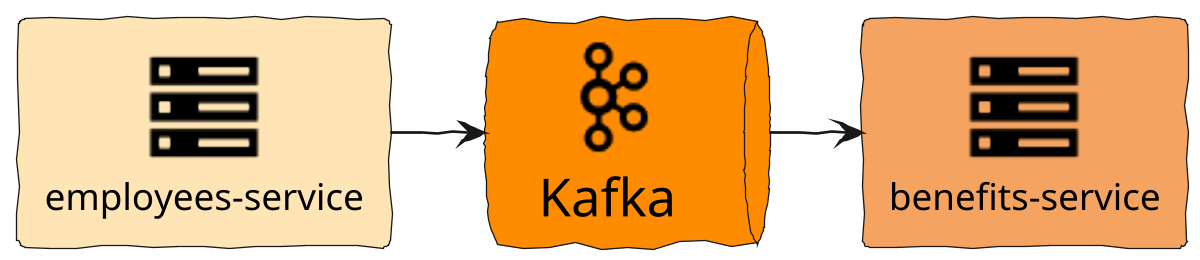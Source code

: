 @startuml
!include <cloudinsight/server>
!include <cloudinsight/kafka>
!include <cloudinsight/java>



skinparam defaultFontName Purisa
skinparam handwritten true
skinparam backgroundcolor transparent

skinparam defaultTextAlignment center


scale 1200*4800

rectangle "<$server>\nemployees-service" as colleagues #Moccasin
queue "<$kafka>\n<size:20>   Kafka    </size>" as kafka #Darkorange
rectangle "<$server>\nbenefits-service" as benefits #SandyBrown


colleagues -> kafka
kafka -> benefits


@enduml
